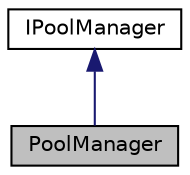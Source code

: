 digraph "PoolManager"
{
 // LATEX_PDF_SIZE
  edge [fontname="Helvetica",fontsize="10",labelfontname="Helvetica",labelfontsize="10"];
  node [fontname="Helvetica",fontsize="10",shape=record];
  Node1 [label="PoolManager",height=0.2,width=0.4,color="black", fillcolor="grey75", style="filled", fontcolor="black",tooltip="Memory pool manager."];
  Node2 -> Node1 [dir="back",color="midnightblue",fontsize="10",style="solid",fontname="Helvetica"];
  Node2 [label="IPoolManager",height=0.2,width=0.4,color="black", fillcolor="white", style="filled",URL="$classarm__compute_1_1_i_pool_manager.xhtml",tooltip="Memory pool manager interface."];
}
